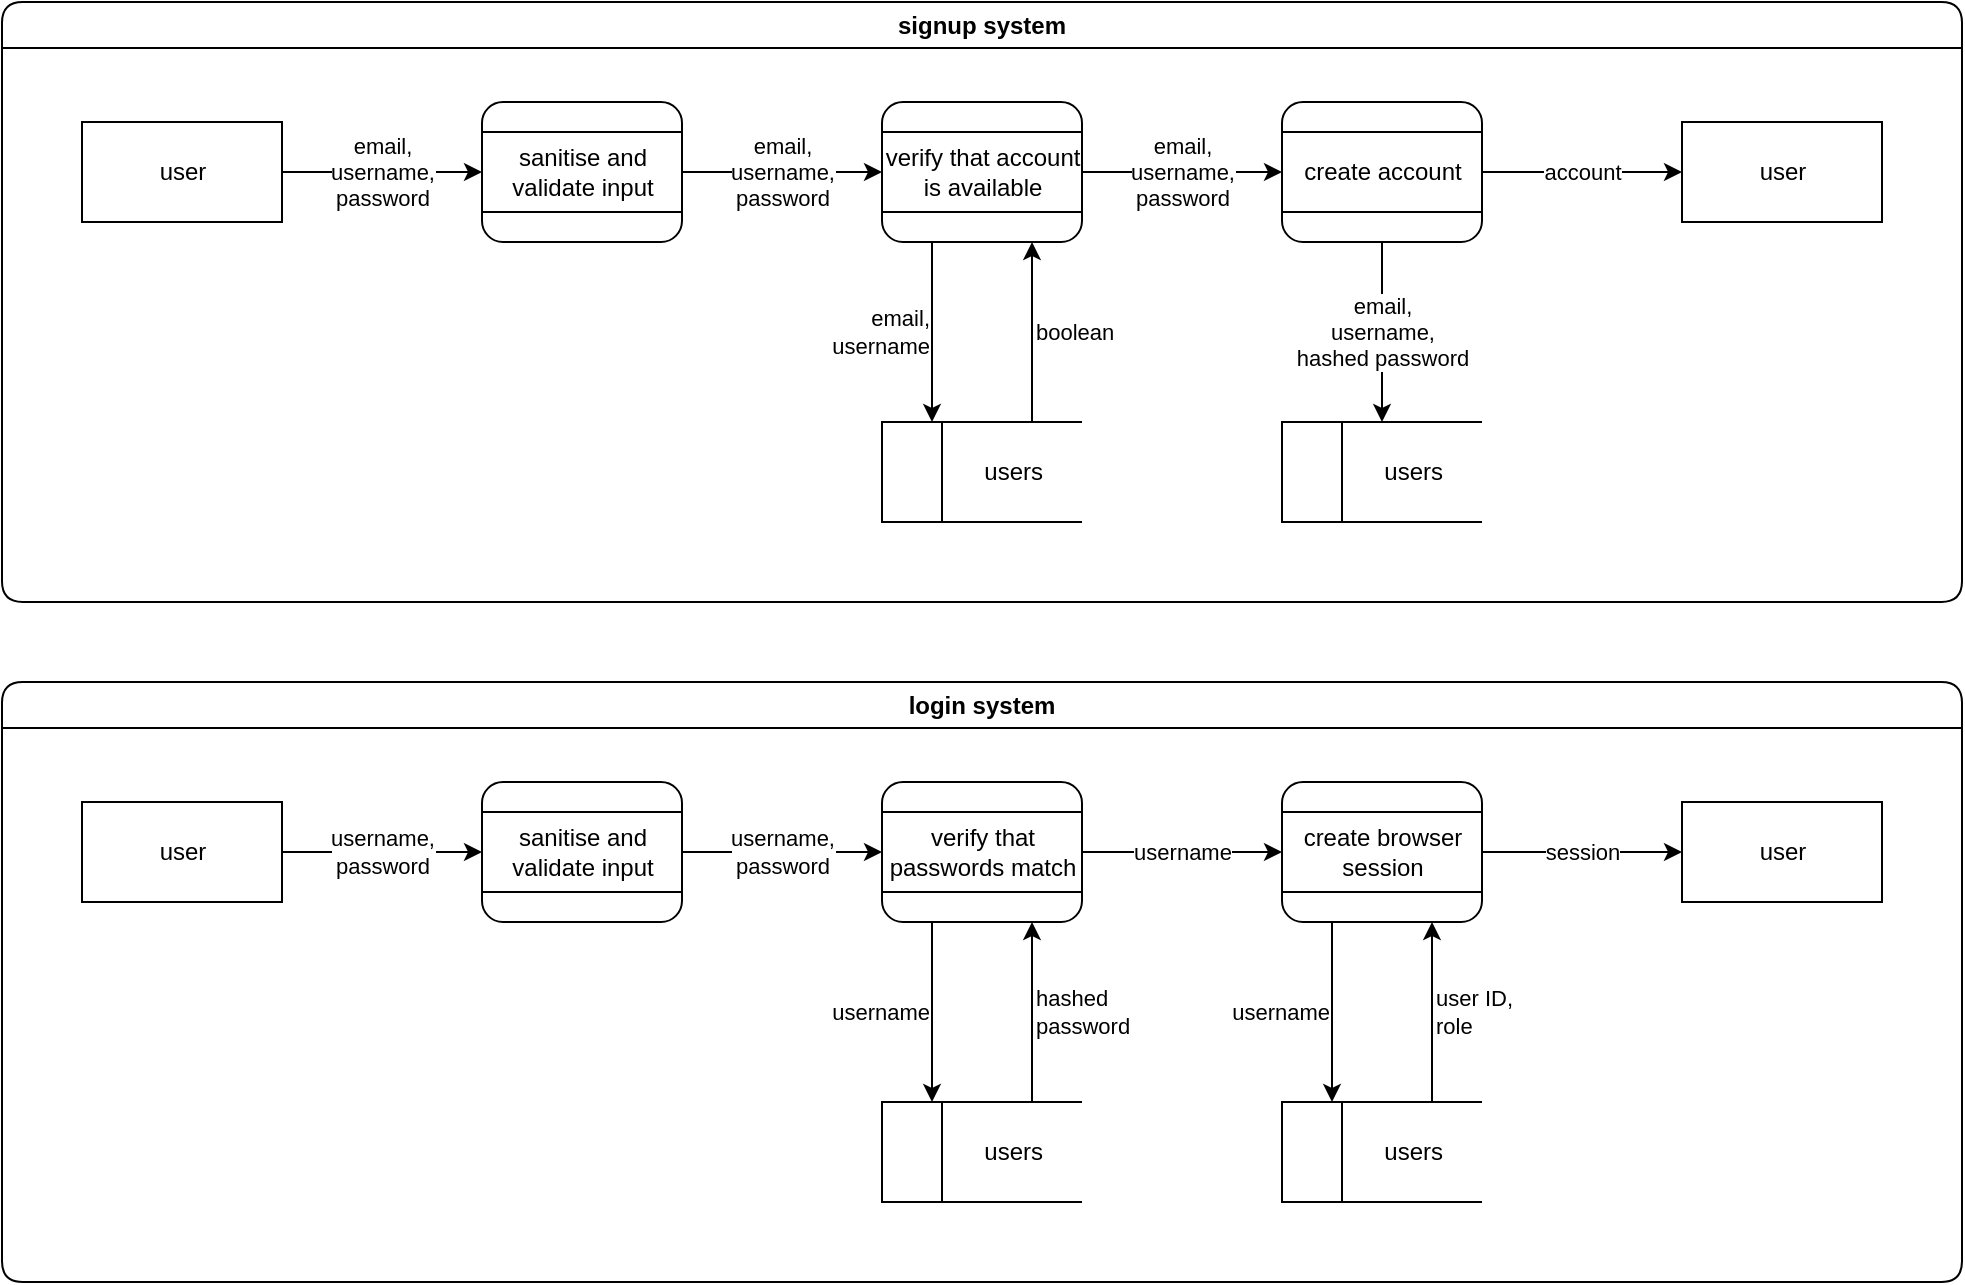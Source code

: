 <mxfile version="20.8.10" type="device"><diagram name="Page-1" id="MmcYe2nSXoIV_PRa-pRE"><mxGraphModel dx="1195" dy="740" grid="1" gridSize="10" guides="1" tooltips="1" connect="1" arrows="1" fold="1" page="1" pageScale="1" pageWidth="827" pageHeight="1169" math="0" shadow="0"><root><mxCell id="0"/><mxCell id="1" parent="0"/><mxCell id="d7CrB-v8tWP9uEyoI6vz-1" value="signup system" style="swimlane;whiteSpace=wrap;html=1;glass=0;rounded=1;" parent="1" vertex="1"><mxGeometry x="40" y="40" width="980" height="300" as="geometry"/></mxCell><mxCell id="d7CrB-v8tWP9uEyoI6vz-18" value="email,&lt;br&gt;username,&lt;br&gt;password" style="edgeStyle=orthogonalEdgeStyle;rounded=0;orthogonalLoop=1;jettySize=auto;html=1;exitX=1;exitY=0.5;exitDx=0;exitDy=0;entryX=0;entryY=0.5;entryDx=0;entryDy=0;" parent="d7CrB-v8tWP9uEyoI6vz-1" source="d7CrB-v8tWP9uEyoI6vz-10" target="d7CrB-v8tWP9uEyoI6vz-58" edge="1"><mxGeometry relative="1" as="geometry"><mxPoint x="240" y="85" as="targetPoint"/></mxGeometry></mxCell><mxCell id="d7CrB-v8tWP9uEyoI6vz-10" value="user" style="html=1;dashed=0;whitespace=wrap;rounded=0;glass=0;sketch=0;" parent="d7CrB-v8tWP9uEyoI6vz-1" vertex="1"><mxGeometry x="40" y="60" width="100" height="50" as="geometry"/></mxCell><mxCell id="d7CrB-v8tWP9uEyoI6vz-57" value="" style="html=1;dashed=0;whitespace=wrap;rounded=1;glass=0;sketch=0;" parent="d7CrB-v8tWP9uEyoI6vz-1" vertex="1"><mxGeometry x="240" y="50" width="100" height="70" as="geometry"/></mxCell><mxCell id="d7CrB-v8tWP9uEyoI6vz-61" value="email,&lt;br&gt;username,&lt;br&gt;password" style="edgeStyle=orthogonalEdgeStyle;rounded=0;orthogonalLoop=1;jettySize=auto;html=1;exitX=1;exitY=0.5;exitDx=0;exitDy=0;entryX=0;entryY=0.5;entryDx=0;entryDy=0;" parent="d7CrB-v8tWP9uEyoI6vz-1" source="d7CrB-v8tWP9uEyoI6vz-58" target="d7CrB-v8tWP9uEyoI6vz-59" edge="1"><mxGeometry relative="1" as="geometry"/></mxCell><mxCell id="d7CrB-v8tWP9uEyoI6vz-58" value="sanitise and&lt;br&gt;validate input" style="html=1;dashed=0;whitespace=wrap;rounded=0;glass=0;sketch=0;" parent="d7CrB-v8tWP9uEyoI6vz-1" vertex="1"><mxGeometry x="240" y="65" width="100" height="40" as="geometry"/></mxCell><mxCell id="bz6a0HKph6Y-pl2oFIwe-2" value="email,&lt;br&gt;username" style="edgeStyle=orthogonalEdgeStyle;rounded=0;orthogonalLoop=1;jettySize=auto;html=1;exitX=0.25;exitY=1;exitDx=0;exitDy=0;entryX=0.25;entryY=0;entryDx=0;entryDy=0;entryPerimeter=0;align=right;" edge="1" parent="d7CrB-v8tWP9uEyoI6vz-1" source="d7CrB-v8tWP9uEyoI6vz-59" target="bz6a0HKph6Y-pl2oFIwe-1"><mxGeometry relative="1" as="geometry"/></mxCell><mxCell id="d7CrB-v8tWP9uEyoI6vz-59" value="" style="html=1;dashed=0;whitespace=wrap;rounded=1;glass=0;sketch=0;" parent="d7CrB-v8tWP9uEyoI6vz-1" vertex="1"><mxGeometry x="440" y="50" width="100" height="70" as="geometry"/></mxCell><mxCell id="bz6a0HKph6Y-pl2oFIwe-6" value="email,&lt;br&gt;username,&lt;br&gt;password" style="edgeStyle=orthogonalEdgeStyle;rounded=0;orthogonalLoop=1;jettySize=auto;html=1;exitX=1;exitY=0.5;exitDx=0;exitDy=0;entryX=0;entryY=0.5;entryDx=0;entryDy=0;" edge="1" parent="d7CrB-v8tWP9uEyoI6vz-1" source="d7CrB-v8tWP9uEyoI6vz-60" target="bz6a0HKph6Y-pl2oFIwe-4"><mxGeometry relative="1" as="geometry"/></mxCell><mxCell id="d7CrB-v8tWP9uEyoI6vz-60" value="verify that account&lt;br&gt;is available" style="html=1;dashed=0;whitespace=wrap;rounded=0;glass=0;sketch=0;" parent="d7CrB-v8tWP9uEyoI6vz-1" vertex="1"><mxGeometry x="440" y="65" width="100" height="40" as="geometry"/></mxCell><mxCell id="bz6a0HKph6Y-pl2oFIwe-3" value="boolean" style="edgeStyle=orthogonalEdgeStyle;rounded=0;orthogonalLoop=1;jettySize=auto;html=1;exitX=0.75;exitY=0;exitDx=0;exitDy=0;entryX=0.75;entryY=1;entryDx=0;entryDy=0;exitPerimeter=0;align=left;" edge="1" parent="d7CrB-v8tWP9uEyoI6vz-1" source="bz6a0HKph6Y-pl2oFIwe-1" target="d7CrB-v8tWP9uEyoI6vz-59"><mxGeometry relative="1" as="geometry"/></mxCell><mxCell id="bz6a0HKph6Y-pl2oFIwe-1" value="&lt;span style=&quot;white-space: pre;&quot;&gt;&#9;&lt;/span&gt;users" style="html=1;dashed=0;whitespace=wrap;shape=mxgraph.dfd.dataStoreID;align=center;spacingLeft=3;points=[[0,0],[0.5,0],[1,0],[0,0.5],[1,0.5],[0,1],[0.5,1],[1,1]];rounded=0;glass=0;sketch=0;" vertex="1" parent="d7CrB-v8tWP9uEyoI6vz-1"><mxGeometry x="440" y="210" width="100" height="50" as="geometry"/></mxCell><mxCell id="bz6a0HKph6Y-pl2oFIwe-9" value="email,&lt;br&gt;username,&lt;br&gt;hashed password" style="edgeStyle=orthogonalEdgeStyle;rounded=0;orthogonalLoop=1;jettySize=auto;html=1;exitX=0.5;exitY=1;exitDx=0;exitDy=0;entryX=0.5;entryY=0;entryDx=0;entryDy=0;" edge="1" parent="d7CrB-v8tWP9uEyoI6vz-1" source="bz6a0HKph6Y-pl2oFIwe-4" target="bz6a0HKph6Y-pl2oFIwe-7"><mxGeometry relative="1" as="geometry"/></mxCell><mxCell id="bz6a0HKph6Y-pl2oFIwe-4" value="" style="html=1;dashed=0;whitespace=wrap;rounded=1;glass=0;sketch=0;" vertex="1" parent="d7CrB-v8tWP9uEyoI6vz-1"><mxGeometry x="640" y="50" width="100" height="70" as="geometry"/></mxCell><mxCell id="bz6a0HKph6Y-pl2oFIwe-11" value="account" style="edgeStyle=orthogonalEdgeStyle;rounded=0;orthogonalLoop=1;jettySize=auto;html=1;exitX=1;exitY=0.5;exitDx=0;exitDy=0;entryX=0;entryY=0.5;entryDx=0;entryDy=0;" edge="1" parent="d7CrB-v8tWP9uEyoI6vz-1" source="bz6a0HKph6Y-pl2oFIwe-5" target="bz6a0HKph6Y-pl2oFIwe-10"><mxGeometry relative="1" as="geometry"/></mxCell><mxCell id="bz6a0HKph6Y-pl2oFIwe-5" value="create account" style="html=1;dashed=0;whitespace=wrap;rounded=0;glass=0;sketch=0;" vertex="1" parent="d7CrB-v8tWP9uEyoI6vz-1"><mxGeometry x="640" y="65" width="100" height="40" as="geometry"/></mxCell><mxCell id="bz6a0HKph6Y-pl2oFIwe-7" value="&lt;span style=&quot;white-space: pre;&quot;&gt;&#9;&lt;/span&gt;users" style="html=1;dashed=0;whitespace=wrap;shape=mxgraph.dfd.dataStoreID;align=center;spacingLeft=3;points=[[0,0],[0.5,0],[1,0],[0,0.5],[1,0.5],[0,1],[0.5,1],[1,1]];rounded=0;glass=0;sketch=0;" vertex="1" parent="d7CrB-v8tWP9uEyoI6vz-1"><mxGeometry x="640" y="210" width="100" height="50" as="geometry"/></mxCell><mxCell id="bz6a0HKph6Y-pl2oFIwe-10" value="user" style="html=1;dashed=0;whitespace=wrap;rounded=0;glass=0;sketch=0;" vertex="1" parent="d7CrB-v8tWP9uEyoI6vz-1"><mxGeometry x="840" y="60" width="100" height="50" as="geometry"/></mxCell><mxCell id="d7CrB-v8tWP9uEyoI6vz-37" value="login system" style="swimlane;whiteSpace=wrap;html=1;glass=0;rounded=1;" parent="1" vertex="1"><mxGeometry x="40" y="380" width="980" height="300" as="geometry"/></mxCell><mxCell id="d7CrB-v8tWP9uEyoI6vz-38" value="username,&lt;br&gt;password" style="edgeStyle=orthogonalEdgeStyle;rounded=0;orthogonalLoop=1;jettySize=auto;html=1;exitX=1;exitY=0.5;exitDx=0;exitDy=0;entryX=0;entryY=0.5;entryDx=0;entryDy=0;" parent="d7CrB-v8tWP9uEyoI6vz-37" source="d7CrB-v8tWP9uEyoI6vz-39" target="d7CrB-v8tWP9uEyoI6vz-41" edge="1"><mxGeometry relative="1" as="geometry"/></mxCell><mxCell id="d7CrB-v8tWP9uEyoI6vz-39" value="user" style="html=1;dashed=0;whitespace=wrap;rounded=0;glass=0;sketch=0;" parent="d7CrB-v8tWP9uEyoI6vz-37" vertex="1"><mxGeometry x="40" y="60" width="100" height="50" as="geometry"/></mxCell><mxCell id="d7CrB-v8tWP9uEyoI6vz-40" value="" style="html=1;dashed=0;whitespace=wrap;rounded=1;glass=0;sketch=0;" parent="d7CrB-v8tWP9uEyoI6vz-37" vertex="1"><mxGeometry x="240" y="50" width="100" height="70" as="geometry"/></mxCell><mxCell id="d7CrB-v8tWP9uEyoI6vz-41" value="sanitise and&lt;br&gt;validate input" style="html=1;dashed=0;whitespace=wrap;rounded=0;glass=0;sketch=0;" parent="d7CrB-v8tWP9uEyoI6vz-37" vertex="1"><mxGeometry x="240" y="65" width="100" height="40" as="geometry"/></mxCell><mxCell id="d7CrB-v8tWP9uEyoI6vz-42" value="username,&lt;br&gt;password" style="edgeStyle=orthogonalEdgeStyle;rounded=0;orthogonalLoop=1;jettySize=auto;html=1;exitX=1;exitY=0.5;exitDx=0;exitDy=0;entryX=0;entryY=0.5;entryDx=0;entryDy=0;" parent="d7CrB-v8tWP9uEyoI6vz-37" source="d7CrB-v8tWP9uEyoI6vz-41" target="d7CrB-v8tWP9uEyoI6vz-46" edge="1"><mxGeometry relative="1" as="geometry"><mxPoint x="340.0" y="85.0" as="sourcePoint"/><mxPoint as="offset"/></mxGeometry></mxCell><mxCell id="d7CrB-v8tWP9uEyoI6vz-43" value="username" style="edgeStyle=orthogonalEdgeStyle;rounded=0;orthogonalLoop=1;jettySize=auto;html=1;exitX=0.25;exitY=1;exitDx=0;exitDy=0;entryX=0.25;entryY=0;entryDx=0;entryDy=0;entryPerimeter=0;align=right;" parent="d7CrB-v8tWP9uEyoI6vz-37" source="d7CrB-v8tWP9uEyoI6vz-44" target="d7CrB-v8tWP9uEyoI6vz-47" edge="1"><mxGeometry relative="1" as="geometry"/></mxCell><mxCell id="d7CrB-v8tWP9uEyoI6vz-44" value="" style="html=1;dashed=0;whitespace=wrap;rounded=1;glass=0;sketch=0;" parent="d7CrB-v8tWP9uEyoI6vz-37" vertex="1"><mxGeometry x="440" y="50" width="100" height="70" as="geometry"/></mxCell><mxCell id="d7CrB-v8tWP9uEyoI6vz-45" value="username" style="edgeStyle=orthogonalEdgeStyle;rounded=0;orthogonalLoop=1;jettySize=auto;html=1;exitX=1;exitY=0.5;exitDx=0;exitDy=0;entryX=0;entryY=0.5;entryDx=0;entryDy=0;" parent="d7CrB-v8tWP9uEyoI6vz-37" source="d7CrB-v8tWP9uEyoI6vz-46" target="d7CrB-v8tWP9uEyoI6vz-51" edge="1"><mxGeometry relative="1" as="geometry"/></mxCell><mxCell id="d7CrB-v8tWP9uEyoI6vz-46" value="verify that&lt;br&gt;passwords match" style="html=1;dashed=0;whitespace=wrap;rounded=0;glass=0;sketch=0;" parent="d7CrB-v8tWP9uEyoI6vz-37" vertex="1"><mxGeometry x="440" y="65" width="100" height="40" as="geometry"/></mxCell><mxCell id="d7CrB-v8tWP9uEyoI6vz-47" value="&lt;span style=&quot;white-space: pre;&quot;&gt;&#9;&lt;/span&gt;users" style="html=1;dashed=0;whitespace=wrap;shape=mxgraph.dfd.dataStoreID;align=center;spacingLeft=3;points=[[0,0],[0.5,0],[1,0],[0,0.5],[1,0.5],[0,1],[0.5,1],[1,1]];rounded=0;glass=0;sketch=0;" parent="d7CrB-v8tWP9uEyoI6vz-37" vertex="1"><mxGeometry x="440" y="210" width="100" height="50" as="geometry"/></mxCell><mxCell id="d7CrB-v8tWP9uEyoI6vz-48" value="hashed&lt;br&gt;password" style="edgeStyle=orthogonalEdgeStyle;rounded=0;orthogonalLoop=1;jettySize=auto;html=1;entryX=0.75;entryY=1;entryDx=0;entryDy=0;exitX=0.75;exitY=0;exitDx=0;exitDy=0;exitPerimeter=0;align=left;" parent="d7CrB-v8tWP9uEyoI6vz-37" source="d7CrB-v8tWP9uEyoI6vz-47" target="d7CrB-v8tWP9uEyoI6vz-44" edge="1"><mxGeometry x="0.005" relative="1" as="geometry"><mxPoint x="560" y="160" as="targetPoint"/><mxPoint x="550" y="190" as="sourcePoint"/><mxPoint as="offset"/></mxGeometry></mxCell><mxCell id="d7CrB-v8tWP9uEyoI6vz-49" value="username" style="edgeStyle=orthogonalEdgeStyle;rounded=0;orthogonalLoop=1;jettySize=auto;html=1;exitX=0.25;exitY=1;exitDx=0;exitDy=0;entryX=0.25;entryY=0;entryDx=0;entryDy=0;entryPerimeter=0;align=right;" parent="d7CrB-v8tWP9uEyoI6vz-37" source="d7CrB-v8tWP9uEyoI6vz-50" target="d7CrB-v8tWP9uEyoI6vz-53" edge="1"><mxGeometry relative="1" as="geometry"/></mxCell><mxCell id="d7CrB-v8tWP9uEyoI6vz-50" value="" style="html=1;dashed=0;whitespace=wrap;rounded=1;glass=0;sketch=0;" parent="d7CrB-v8tWP9uEyoI6vz-37" vertex="1"><mxGeometry x="640" y="50" width="100" height="70" as="geometry"/></mxCell><mxCell id="d7CrB-v8tWP9uEyoI6vz-51" value="create browser&lt;br&gt;session" style="html=1;dashed=0;whitespace=wrap;rounded=0;glass=0;sketch=0;" parent="d7CrB-v8tWP9uEyoI6vz-37" vertex="1"><mxGeometry x="640" y="65" width="100" height="40" as="geometry"/></mxCell><mxCell id="d7CrB-v8tWP9uEyoI6vz-52" value="user ID,&lt;br style=&quot;&quot;&gt;&lt;div style=&quot;&quot;&gt;role&lt;/div&gt;" style="edgeStyle=orthogonalEdgeStyle;rounded=0;orthogonalLoop=1;jettySize=auto;html=1;exitX=0.75;exitY=0;exitDx=0;exitDy=0;entryX=0.75;entryY=1;entryDx=0;entryDy=0;exitPerimeter=0;align=left;" parent="d7CrB-v8tWP9uEyoI6vz-37" source="d7CrB-v8tWP9uEyoI6vz-53" target="d7CrB-v8tWP9uEyoI6vz-50" edge="1"><mxGeometry relative="1" as="geometry"/></mxCell><mxCell id="d7CrB-v8tWP9uEyoI6vz-53" value="&lt;span style=&quot;white-space: pre;&quot;&gt;&#9;&lt;/span&gt;users" style="html=1;dashed=0;whitespace=wrap;shape=mxgraph.dfd.dataStoreID;align=center;spacingLeft=3;points=[[0,0],[0.5,0],[1,0],[0,0.5],[1,0.5],[0,1],[0.5,1],[1,1]];rounded=0;glass=0;sketch=0;" parent="d7CrB-v8tWP9uEyoI6vz-37" vertex="1"><mxGeometry x="640" y="210" width="100" height="50" as="geometry"/></mxCell><mxCell id="d7CrB-v8tWP9uEyoI6vz-54" value="user" style="html=1;dashed=0;whitespace=wrap;rounded=0;glass=0;sketch=0;" parent="d7CrB-v8tWP9uEyoI6vz-37" vertex="1"><mxGeometry x="840" y="60" width="100" height="50" as="geometry"/></mxCell><mxCell id="d7CrB-v8tWP9uEyoI6vz-55" value="session" style="edgeStyle=orthogonalEdgeStyle;rounded=0;orthogonalLoop=1;jettySize=auto;html=1;entryX=0;entryY=0.5;entryDx=0;entryDy=0;" parent="d7CrB-v8tWP9uEyoI6vz-37" source="d7CrB-v8tWP9uEyoI6vz-51" target="d7CrB-v8tWP9uEyoI6vz-54" edge="1"><mxGeometry relative="1" as="geometry"><mxPoint x="800" y="80" as="targetPoint"/></mxGeometry></mxCell></root></mxGraphModel></diagram></mxfile>